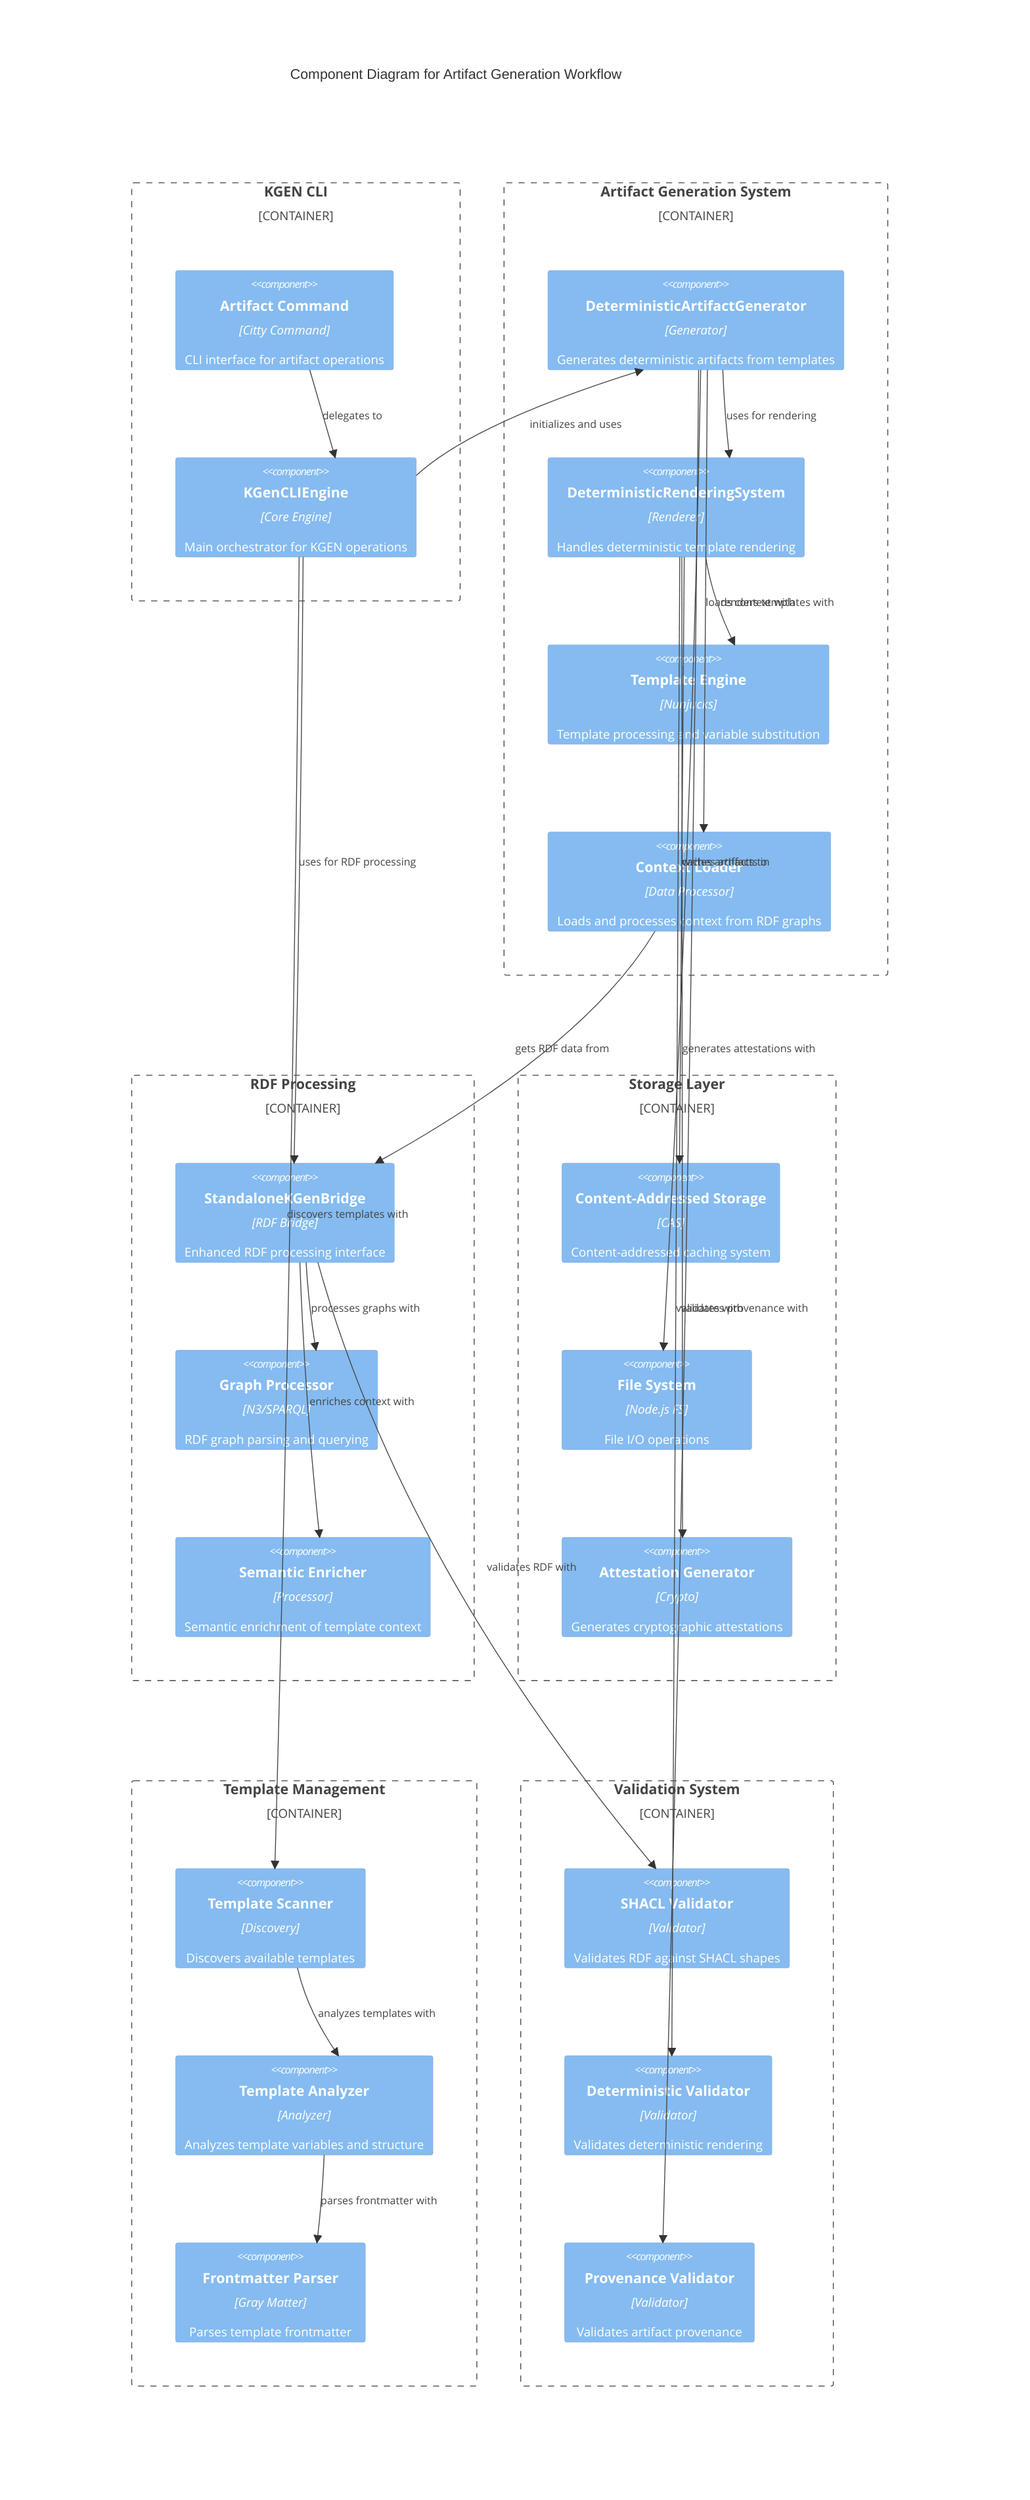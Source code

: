C4Component
    title Component Diagram for Artifact Generation Workflow
    
    Container_Boundary(cli, "KGEN CLI") {
        Component(artifactCmd, "Artifact Command", "Citty Command", "CLI interface for artifact operations")
        Component(kgenEngine, "KGenCLIEngine", "Core Engine", "Main orchestrator for KGEN operations")
    }
    
    Container_Boundary(generation, "Artifact Generation System") {
        Component(artifactGen, "DeterministicArtifactGenerator", "Generator", "Generates deterministic artifacts from templates")
        Component(deterministicSys, "DeterministicRenderingSystem", "Renderer", "Handles deterministic template rendering")
        Component(templateEngine, "Template Engine", "Nunjucks", "Template processing and variable substitution")
        Component(contextLoader, "Context Loader", "Data Processor", "Loads and processes context from RDF graphs")
    }
    
    Container_Boundary(rdf, "RDF Processing") {
        Component(rdfBridge, "StandaloneKGenBridge", "RDF Bridge", "Enhanced RDF processing interface")
        Component(graphProcessor, "Graph Processor", "N3/SPARQL", "RDF graph parsing and querying")
        Component(semanticEnricher, "Semantic Enricher", "Processor", "Semantic enrichment of template context")
    }
    
    Container_Boundary(storage, "Storage Layer") {
        Component(casCache, "Content-Addressed Storage", "CAS", "Content-addressed caching system")
        Component(fileSystem, "File System", "Node.js FS", "File I/O operations")
        Component(attestation, "Attestation Generator", "Crypto", "Generates cryptographic attestations")
    }
    
    Container_Boundary(templates, "Template Management") {
        Component(templateScanner, "Template Scanner", "Discovery", "Discovers available templates")
        Component(templateAnalyzer, "Template Analyzer", "Analyzer", "Analyzes template variables and structure")
        Component(frontmatterParser, "Frontmatter Parser", "Gray Matter", "Parses template frontmatter")
    }
    
    Container_Boundary(validation, "Validation System") {
        Component(shaclValidator, "SHACL Validator", "Validator", "Validates RDF against SHACL shapes")
        Component(deterministicValidator, "Deterministic Validator", "Validator", "Validates deterministic rendering")
        Component(provenanceValidator, "Provenance Validator", "Validator", "Validates artifact provenance")
    }
    
    Rel(artifactCmd, kgenEngine, "delegates to")
    Rel(kgenEngine, artifactGen, "initializes and uses")
    Rel(artifactGen, deterministicSys, "uses for rendering")
    Rel(deterministicSys, templateEngine, "renders templates with")
    
    Rel(kgenEngine, rdfBridge, "uses for RDF processing")
    Rel(rdfBridge, graphProcessor, "processes graphs with")
    Rel(rdfBridge, semanticEnricher, "enriches context with")
    
    Rel(artifactGen, contextLoader, "loads context with")
    Rel(contextLoader, rdfBridge, "gets RDF data from")
    
    Rel(deterministicSys, casCache, "caches artifacts in")
    Rel(deterministicSys, attestation, "generates attestations with")
    Rel(artifactGen, fileSystem, "writes artifacts to")
    
    Rel(kgenEngine, templateScanner, "discovers templates with")
    Rel(templateScanner, templateAnalyzer, "analyzes templates with")
    Rel(templateAnalyzer, frontmatterParser, "parses frontmatter with")
    
    Rel(deterministicSys, deterministicValidator, "validates with")
    Rel(rdfBridge, shaclValidator, "validates RDF with")
    Rel(artifactGen, provenanceValidator, "validates provenance with")
    
    UpdateLayoutConfig($c4ShapeInRow="3", $c4BoundaryInRow="2")
